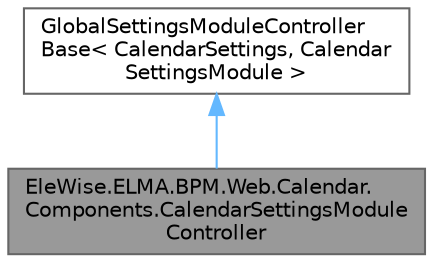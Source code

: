 digraph "EleWise.ELMA.BPM.Web.Calendar.Components.CalendarSettingsModuleController"
{
 // LATEX_PDF_SIZE
  bgcolor="transparent";
  edge [fontname=Helvetica,fontsize=10,labelfontname=Helvetica,labelfontsize=10];
  node [fontname=Helvetica,fontsize=10,shape=box,height=0.2,width=0.4];
  Node1 [id="Node000001",label="EleWise.ELMA.BPM.Web.Calendar.\lComponents.CalendarSettingsModule\lController",height=0.2,width=0.4,color="gray40", fillcolor="grey60", style="filled", fontcolor="black",tooltip="Отображение простых глобальных настроек календаря"];
  Node2 -> Node1 [id="edge1_Node000001_Node000002",dir="back",color="steelblue1",style="solid",tooltip=" "];
  Node2 [id="Node000002",label="GlobalSettingsModuleController\lBase\< CalendarSettings, Calendar\lSettingsModule \>",height=0.2,width=0.4,color="gray40", fillcolor="white", style="filled",tooltip=" "];
}
